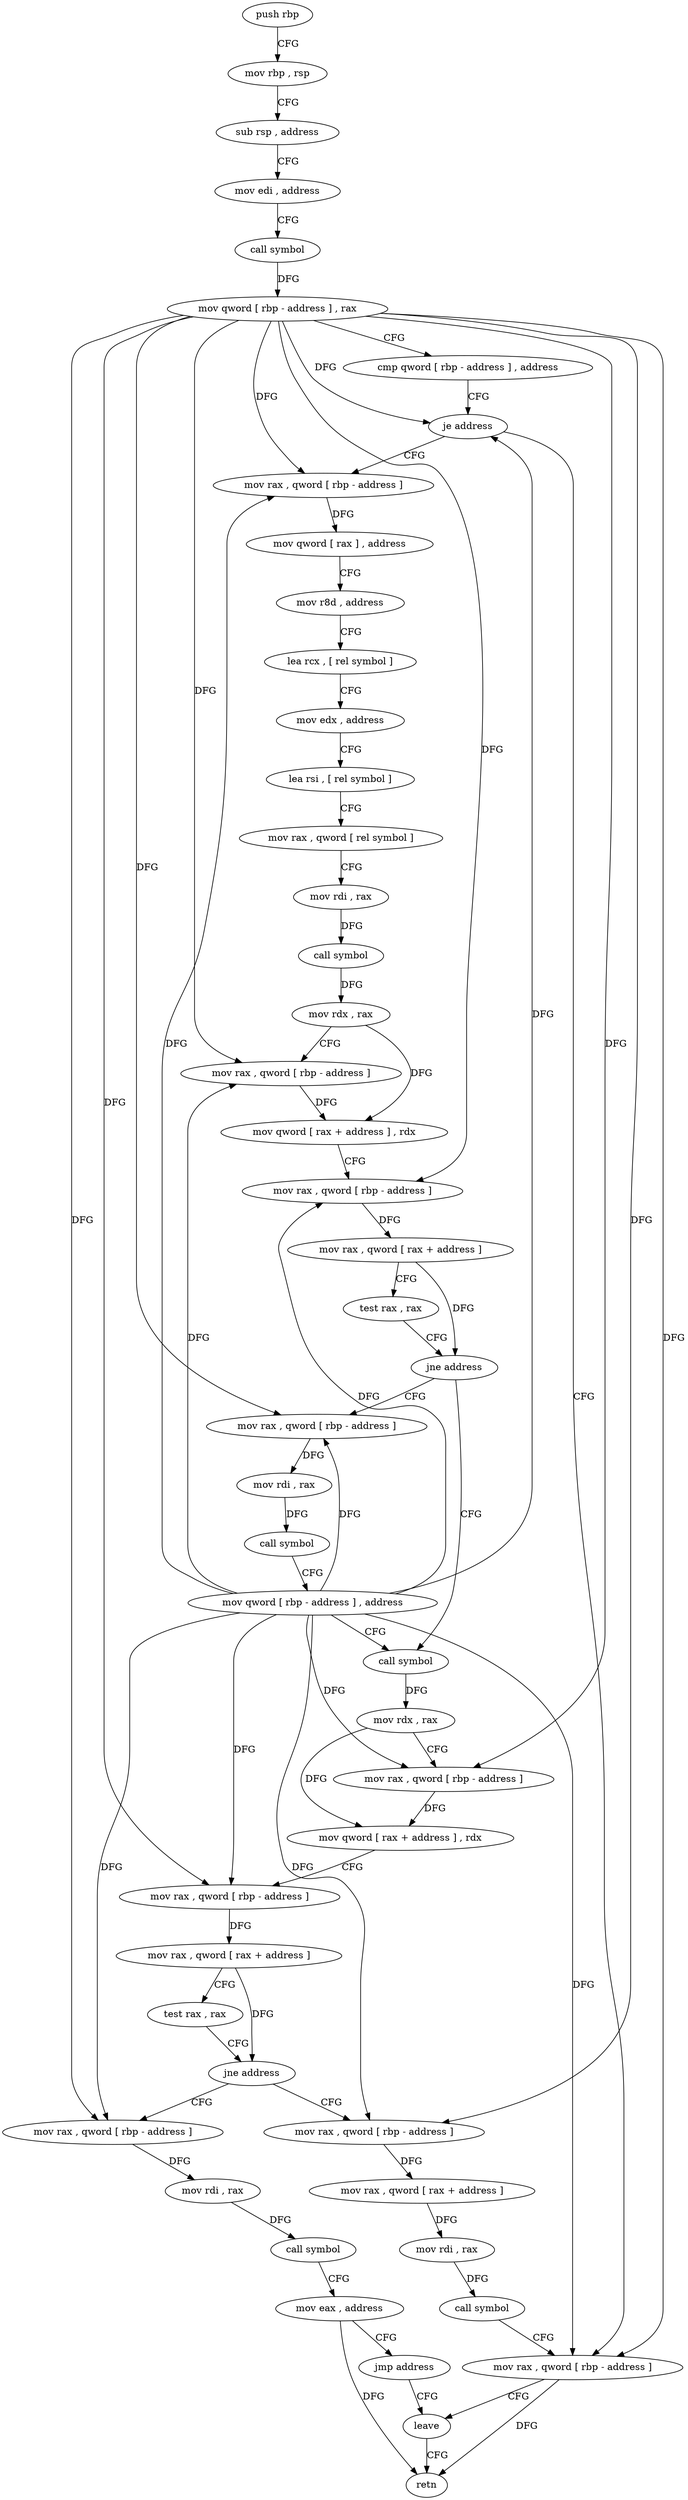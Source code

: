 digraph "func" {
"110556" [label = "push rbp" ]
"110557" [label = "mov rbp , rsp" ]
"110560" [label = "sub rsp , address" ]
"110564" [label = "mov edi , address" ]
"110569" [label = "call symbol" ]
"110574" [label = "mov qword [ rbp - address ] , rax" ]
"110578" [label = "cmp qword [ rbp - address ] , address" ]
"110583" [label = "je address" ]
"110748" [label = "mov rax , qword [ rbp - address ]" ]
"110589" [label = "mov rax , qword [ rbp - address ]" ]
"110752" [label = "leave" ]
"110593" [label = "mov qword [ rax ] , address" ]
"110600" [label = "mov r8d , address" ]
"110606" [label = "lea rcx , [ rel symbol ]" ]
"110613" [label = "mov edx , address" ]
"110618" [label = "lea rsi , [ rel symbol ]" ]
"110625" [label = "mov rax , qword [ rel symbol ]" ]
"110632" [label = "mov rdi , rax" ]
"110635" [label = "call symbol" ]
"110640" [label = "mov rdx , rax" ]
"110643" [label = "mov rax , qword [ rbp - address ]" ]
"110647" [label = "mov qword [ rax + address ] , rdx" ]
"110651" [label = "mov rax , qword [ rbp - address ]" ]
"110655" [label = "mov rax , qword [ rax + address ]" ]
"110659" [label = "test rax , rax" ]
"110662" [label = "jne address" ]
"110684" [label = "call symbol" ]
"110664" [label = "mov rax , qword [ rbp - address ]" ]
"110689" [label = "mov rdx , rax" ]
"110692" [label = "mov rax , qword [ rbp - address ]" ]
"110696" [label = "mov qword [ rax + address ] , rdx" ]
"110700" [label = "mov rax , qword [ rbp - address ]" ]
"110704" [label = "mov rax , qword [ rax + address ]" ]
"110708" [label = "test rax , rax" ]
"110711" [label = "jne address" ]
"110732" [label = "mov rax , qword [ rbp - address ]" ]
"110713" [label = "mov rax , qword [ rbp - address ]" ]
"110668" [label = "mov rdi , rax" ]
"110671" [label = "call symbol" ]
"110676" [label = "mov qword [ rbp - address ] , address" ]
"110736" [label = "mov rax , qword [ rax + address ]" ]
"110740" [label = "mov rdi , rax" ]
"110743" [label = "call symbol" ]
"110717" [label = "mov rdi , rax" ]
"110720" [label = "call symbol" ]
"110725" [label = "mov eax , address" ]
"110730" [label = "jmp address" ]
"110753" [label = "retn" ]
"110556" -> "110557" [ label = "CFG" ]
"110557" -> "110560" [ label = "CFG" ]
"110560" -> "110564" [ label = "CFG" ]
"110564" -> "110569" [ label = "CFG" ]
"110569" -> "110574" [ label = "DFG" ]
"110574" -> "110578" [ label = "CFG" ]
"110574" -> "110583" [ label = "DFG" ]
"110574" -> "110748" [ label = "DFG" ]
"110574" -> "110589" [ label = "DFG" ]
"110574" -> "110643" [ label = "DFG" ]
"110574" -> "110651" [ label = "DFG" ]
"110574" -> "110692" [ label = "DFG" ]
"110574" -> "110700" [ label = "DFG" ]
"110574" -> "110664" [ label = "DFG" ]
"110574" -> "110732" [ label = "DFG" ]
"110574" -> "110713" [ label = "DFG" ]
"110578" -> "110583" [ label = "CFG" ]
"110583" -> "110748" [ label = "CFG" ]
"110583" -> "110589" [ label = "CFG" ]
"110748" -> "110752" [ label = "CFG" ]
"110748" -> "110753" [ label = "DFG" ]
"110589" -> "110593" [ label = "DFG" ]
"110752" -> "110753" [ label = "CFG" ]
"110593" -> "110600" [ label = "CFG" ]
"110600" -> "110606" [ label = "CFG" ]
"110606" -> "110613" [ label = "CFG" ]
"110613" -> "110618" [ label = "CFG" ]
"110618" -> "110625" [ label = "CFG" ]
"110625" -> "110632" [ label = "CFG" ]
"110632" -> "110635" [ label = "DFG" ]
"110635" -> "110640" [ label = "DFG" ]
"110640" -> "110643" [ label = "CFG" ]
"110640" -> "110647" [ label = "DFG" ]
"110643" -> "110647" [ label = "DFG" ]
"110647" -> "110651" [ label = "CFG" ]
"110651" -> "110655" [ label = "DFG" ]
"110655" -> "110659" [ label = "CFG" ]
"110655" -> "110662" [ label = "DFG" ]
"110659" -> "110662" [ label = "CFG" ]
"110662" -> "110684" [ label = "CFG" ]
"110662" -> "110664" [ label = "CFG" ]
"110684" -> "110689" [ label = "DFG" ]
"110664" -> "110668" [ label = "DFG" ]
"110689" -> "110692" [ label = "CFG" ]
"110689" -> "110696" [ label = "DFG" ]
"110692" -> "110696" [ label = "DFG" ]
"110696" -> "110700" [ label = "CFG" ]
"110700" -> "110704" [ label = "DFG" ]
"110704" -> "110708" [ label = "CFG" ]
"110704" -> "110711" [ label = "DFG" ]
"110708" -> "110711" [ label = "CFG" ]
"110711" -> "110732" [ label = "CFG" ]
"110711" -> "110713" [ label = "CFG" ]
"110732" -> "110736" [ label = "DFG" ]
"110713" -> "110717" [ label = "DFG" ]
"110668" -> "110671" [ label = "DFG" ]
"110671" -> "110676" [ label = "CFG" ]
"110676" -> "110684" [ label = "CFG" ]
"110676" -> "110583" [ label = "DFG" ]
"110676" -> "110748" [ label = "DFG" ]
"110676" -> "110589" [ label = "DFG" ]
"110676" -> "110643" [ label = "DFG" ]
"110676" -> "110651" [ label = "DFG" ]
"110676" -> "110692" [ label = "DFG" ]
"110676" -> "110700" [ label = "DFG" ]
"110676" -> "110664" [ label = "DFG" ]
"110676" -> "110732" [ label = "DFG" ]
"110676" -> "110713" [ label = "DFG" ]
"110736" -> "110740" [ label = "DFG" ]
"110740" -> "110743" [ label = "DFG" ]
"110743" -> "110748" [ label = "CFG" ]
"110717" -> "110720" [ label = "DFG" ]
"110720" -> "110725" [ label = "CFG" ]
"110725" -> "110730" [ label = "CFG" ]
"110725" -> "110753" [ label = "DFG" ]
"110730" -> "110752" [ label = "CFG" ]
}
